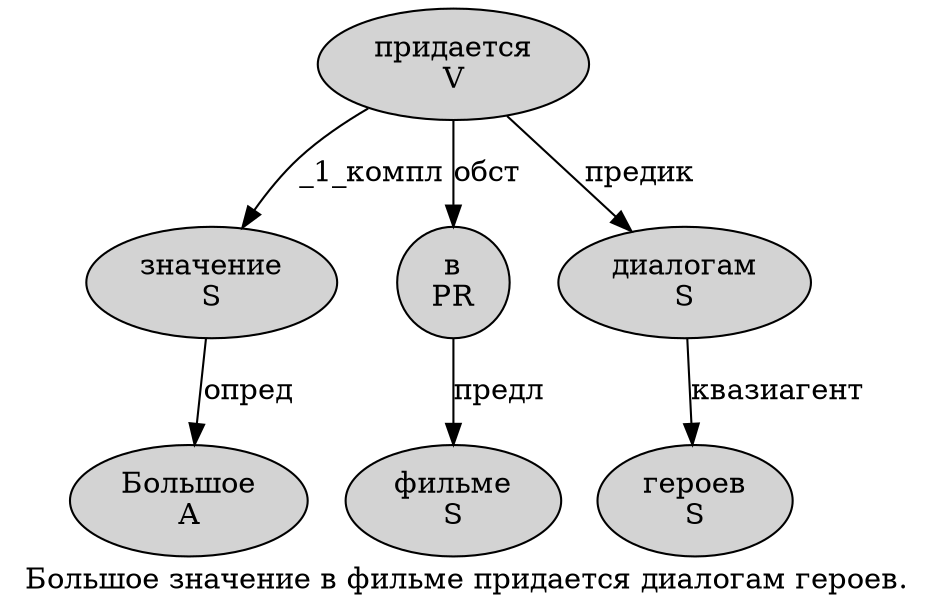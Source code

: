digraph SENTENCE_751 {
	graph [label="Большое значение в фильме придается диалогам героев."]
	node [style=filled]
		0 [label="Большое
A" color="" fillcolor=lightgray penwidth=1 shape=ellipse]
		1 [label="значение
S" color="" fillcolor=lightgray penwidth=1 shape=ellipse]
		2 [label="в
PR" color="" fillcolor=lightgray penwidth=1 shape=ellipse]
		3 [label="фильме
S" color="" fillcolor=lightgray penwidth=1 shape=ellipse]
		4 [label="придается
V" color="" fillcolor=lightgray penwidth=1 shape=ellipse]
		5 [label="диалогам
S" color="" fillcolor=lightgray penwidth=1 shape=ellipse]
		6 [label="героев
S" color="" fillcolor=lightgray penwidth=1 shape=ellipse]
			5 -> 6 [label="квазиагент"]
			4 -> 1 [label="_1_компл"]
			4 -> 2 [label="обст"]
			4 -> 5 [label="предик"]
			2 -> 3 [label="предл"]
			1 -> 0 [label="опред"]
}